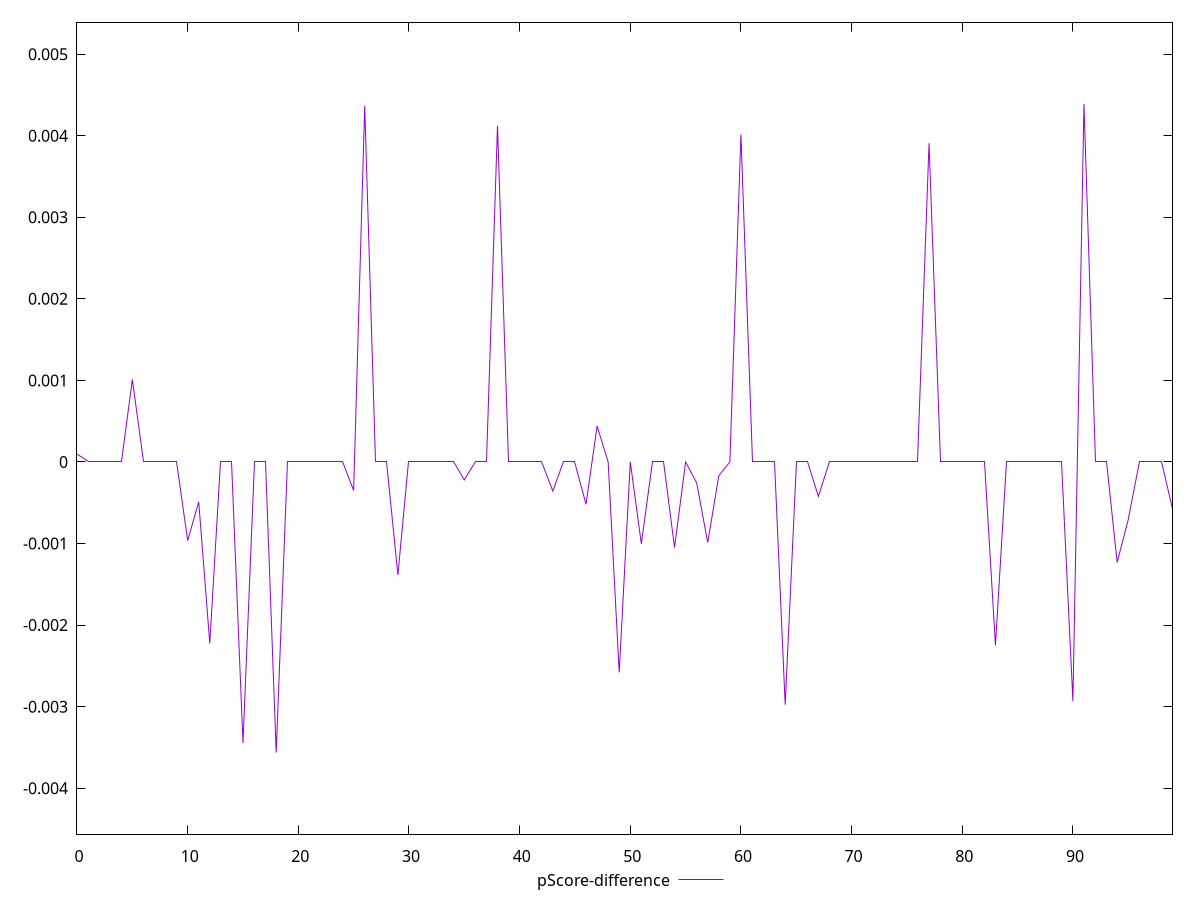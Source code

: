 reset

$pScoreDifference <<EOF
0 0.00009666666666663382
1 0
2 0
3 0
4 0
5 0.0010111111111110738
6 0
7 0
8 0
9 0
10 -0.0009633333333333161
11 -0.000488888888888872
12 -0.0022255555555555917
13 0
14 0
15 -0.0034455555555554795
16 0
17 0
18 -0.0035633333333333628
19 0
20 0
21 0
22 0
23 0
24 0
25 -0.00034888888888884306
26 0.004364444444444504
27 0
28 0
29 -0.0013866666666666472
30 0
31 0
32 0
33 0
34 0
35 -0.00021999999999999797
36 0
37 0
38 0.004122222222222249
39 0
40 0
41 0
42 0
43 -0.0003566666666666718
44 0
45 0
46 -0.0005188888888889576
47 0.00044111111111111434
48 0
49 -0.002581111111111145
50 0
51 -0.001003333333333356
52 0
53 0
54 -0.001048888888888877
55 0
56 -0.0002577777777778012
57 -0.0009877777777778096
58 -0.0001677777777777667
59 0
60 0.004016666666666668
61 0
62 0
63 0
64 -0.0029766666666666275
65 0
66 0
67 -0.00042222222222221273
68 0
69 0
70 0
71 0
72 0
73 0
74 0
75 0
76 0
77 0.003908888888888851
78 0
79 0
80 0
81 0
82 0
83 -0.0022477777777777375
84 0
85 0
86 0
87 0
88 0
89 0
90 -0.002932222222222225
91 0.004391111111111123
92 0
93 0
94 -0.0012311111111110717
95 -0.0007055555555555149
96 0
97 0
98 0
99 -0.0005755555555555514
EOF

set key outside below
set xrange [0:99]
set yrange [-0.004563333333333363:0.005391111111111123]
set trange [-0.004563333333333363:0.005391111111111123]
set terminal svg size 640, 500 enhanced background rgb 'white'
set output "reports/report_00028_2021-02-24T12-49-42.674Z/uses-rel-preconnect/samples/card/pScore-difference/values.svg"

plot $pScoreDifference title "pScore-difference" with line

reset
